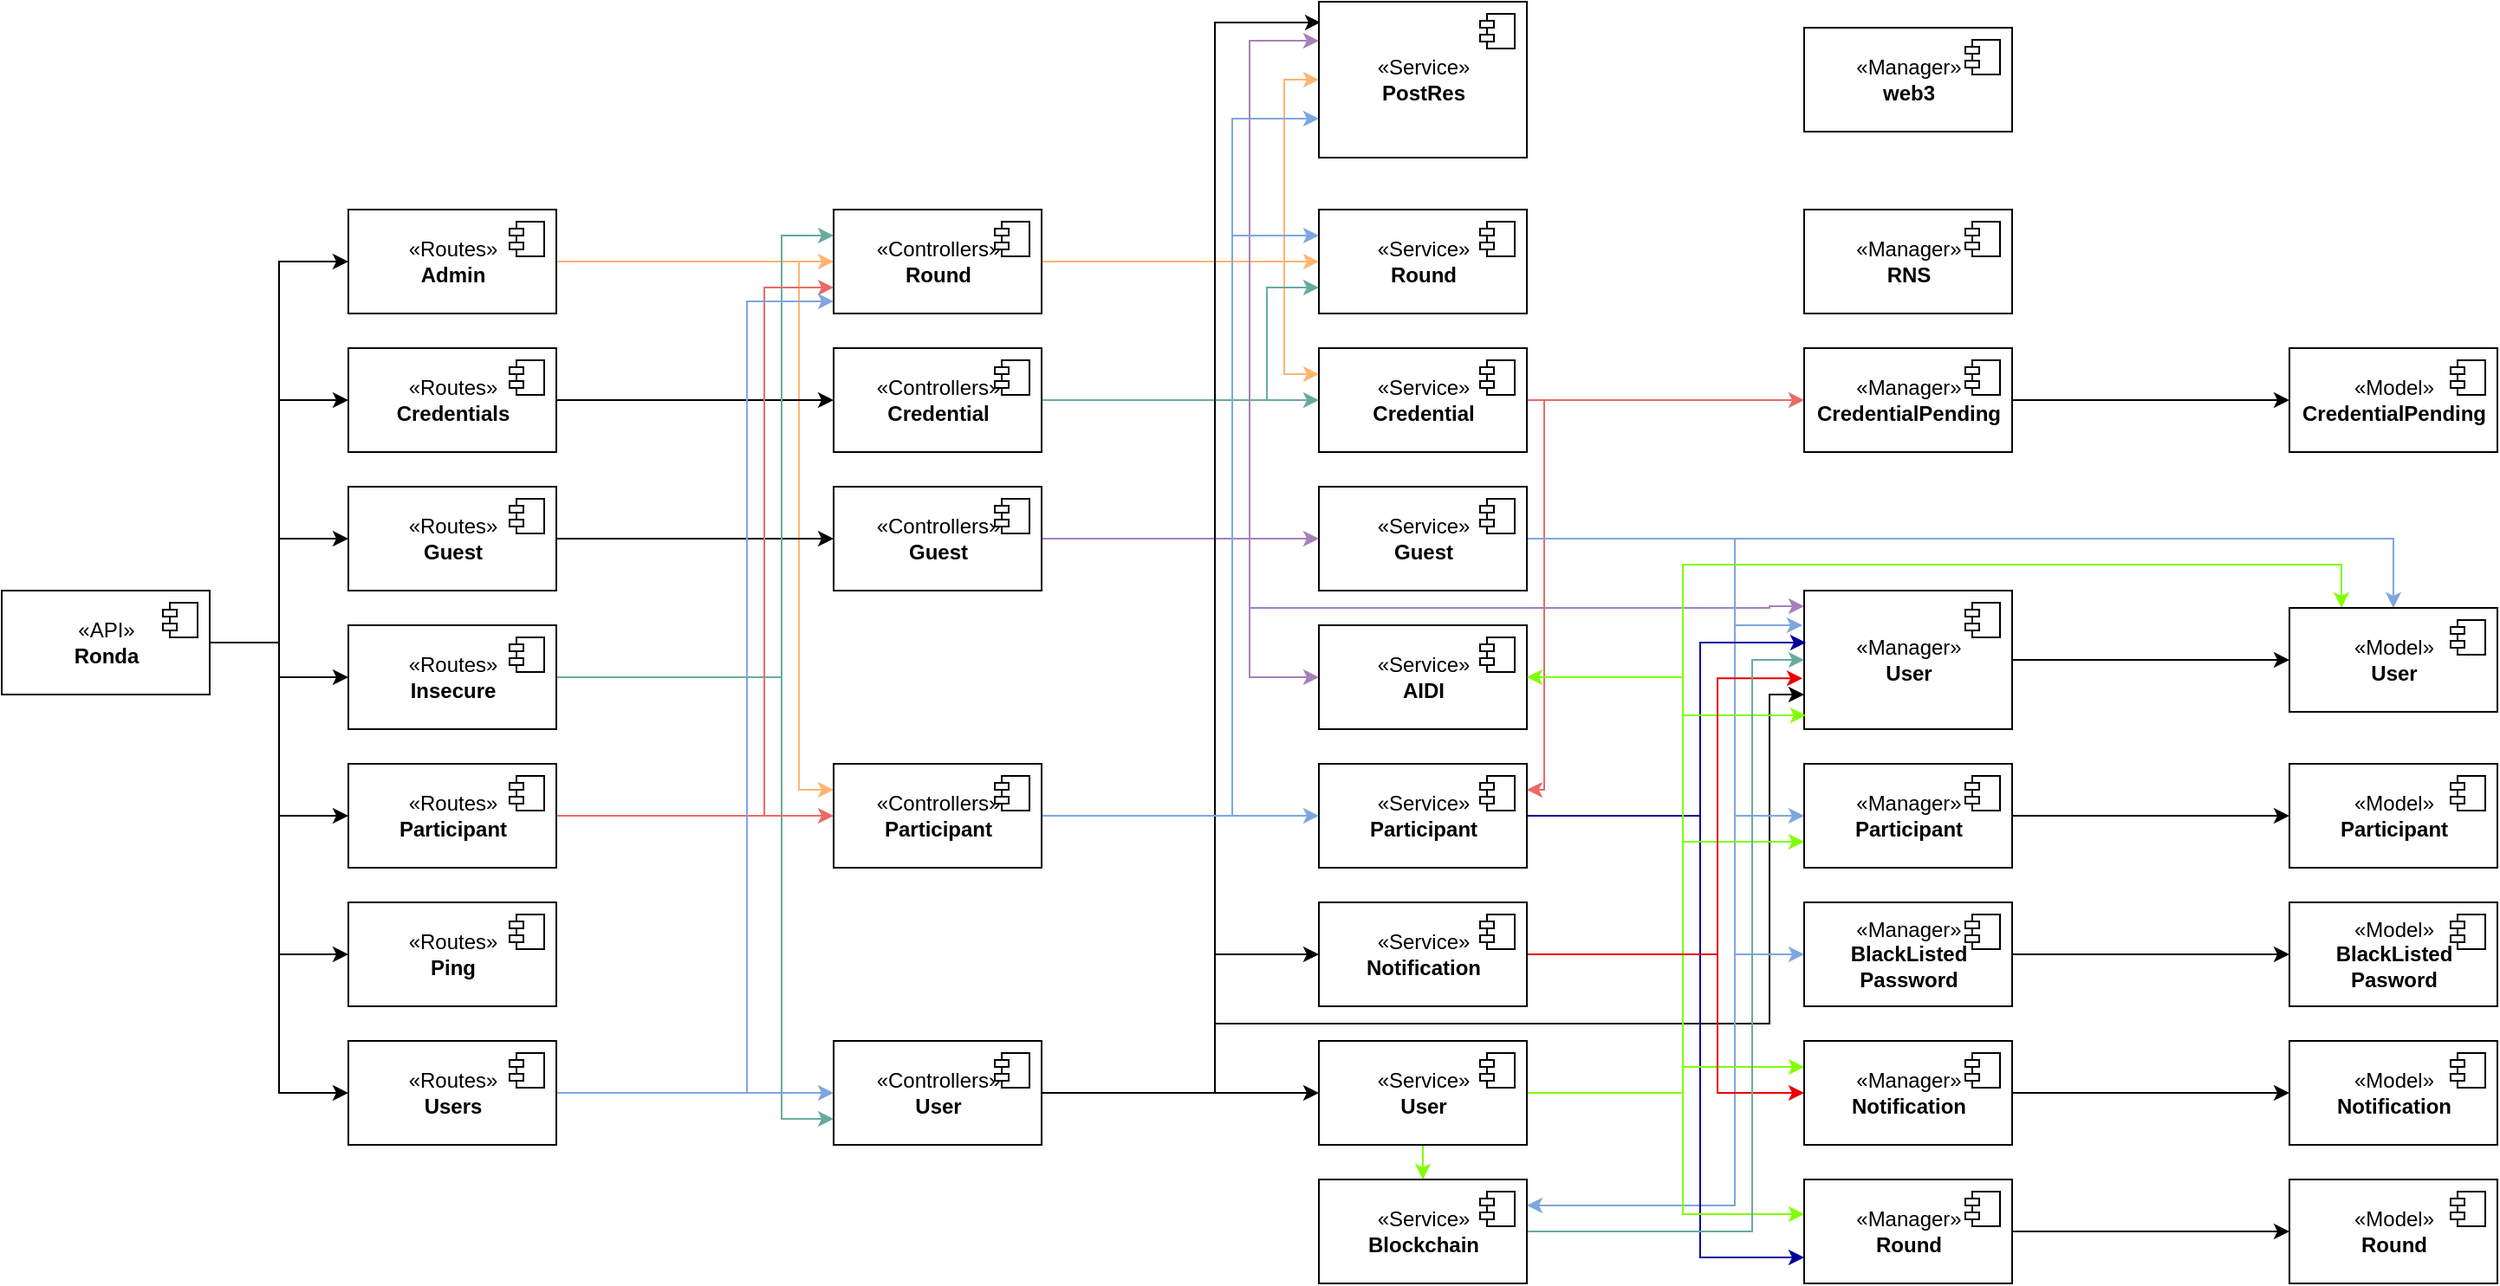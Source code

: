 <mxfile version="14.2.4" type="google"><diagram id="mfXJpfaNCgqUDQMtkSUR" name="Page-1"><mxGraphModel dx="1662" dy="1841" grid="1" gridSize="10" guides="1" tooltips="1" connect="1" arrows="1" fold="1" page="1" pageScale="1" pageWidth="850" pageHeight="1100" math="0" shadow="0"><root><mxCell id="0"/><mxCell id="1" parent="0"/><mxCell id="LLWLRsCunQVpHzj7LJXm-9" style="edgeStyle=orthogonalEdgeStyle;rounded=0;orthogonalLoop=1;jettySize=auto;html=1;entryX=0;entryY=0.5;entryDx=0;entryDy=0;" parent="1" source="LLWLRsCunQVpHzj7LJXm-1" target="LLWLRsCunQVpHzj7LJXm-3" edge="1"><mxGeometry relative="1" as="geometry"/></mxCell><mxCell id="LLWLRsCunQVpHzj7LJXm-10" style="edgeStyle=orthogonalEdgeStyle;rounded=0;orthogonalLoop=1;jettySize=auto;html=1;entryX=0;entryY=0.5;entryDx=0;entryDy=0;" parent="1" source="LLWLRsCunQVpHzj7LJXm-1" target="LLWLRsCunQVpHzj7LJXm-5" edge="1"><mxGeometry relative="1" as="geometry"/></mxCell><mxCell id="LLWLRsCunQVpHzj7LJXm-11" style="edgeStyle=orthogonalEdgeStyle;rounded=0;orthogonalLoop=1;jettySize=auto;html=1;" parent="1" source="LLWLRsCunQVpHzj7LJXm-1" target="LLWLRsCunQVpHzj7LJXm-7" edge="1"><mxGeometry relative="1" as="geometry"/></mxCell><mxCell id="LLWLRsCunQVpHzj7LJXm-14" style="edgeStyle=orthogonalEdgeStyle;rounded=0;orthogonalLoop=1;jettySize=auto;html=1;entryX=0;entryY=0.5;entryDx=0;entryDy=0;" parent="1" source="LLWLRsCunQVpHzj7LJXm-1" target="LLWLRsCunQVpHzj7LJXm-12" edge="1"><mxGeometry relative="1" as="geometry"/></mxCell><mxCell id="LLWLRsCunQVpHzj7LJXm-17" style="edgeStyle=orthogonalEdgeStyle;rounded=0;orthogonalLoop=1;jettySize=auto;html=1;entryX=0;entryY=0.5;entryDx=0;entryDy=0;" parent="1" source="LLWLRsCunQVpHzj7LJXm-1" target="LLWLRsCunQVpHzj7LJXm-15" edge="1"><mxGeometry relative="1" as="geometry"/></mxCell><mxCell id="LLWLRsCunQVpHzj7LJXm-20" style="edgeStyle=orthogonalEdgeStyle;rounded=0;orthogonalLoop=1;jettySize=auto;html=1;entryX=0;entryY=0.5;entryDx=0;entryDy=0;" parent="1" source="LLWLRsCunQVpHzj7LJXm-1" target="LLWLRsCunQVpHzj7LJXm-18" edge="1"><mxGeometry relative="1" as="geometry"/></mxCell><mxCell id="LLWLRsCunQVpHzj7LJXm-23" style="edgeStyle=orthogonalEdgeStyle;rounded=0;orthogonalLoop=1;jettySize=auto;html=1;entryX=0;entryY=0.5;entryDx=0;entryDy=0;" parent="1" source="LLWLRsCunQVpHzj7LJXm-1" target="LLWLRsCunQVpHzj7LJXm-21" edge="1"><mxGeometry relative="1" as="geometry"/></mxCell><mxCell id="LLWLRsCunQVpHzj7LJXm-1" value="«API»&lt;br&gt;&lt;b&gt;Ronda&lt;/b&gt;" style="html=1;dropTarget=0;" parent="1" vertex="1"><mxGeometry x="80" y="260" width="120" height="60" as="geometry"/></mxCell><mxCell id="LLWLRsCunQVpHzj7LJXm-2" value="" style="shape=module;jettyWidth=8;jettyHeight=4;" parent="LLWLRsCunQVpHzj7LJXm-1" vertex="1"><mxGeometry x="1" width="20" height="20" relative="1" as="geometry"><mxPoint x="-27" y="7" as="offset"/></mxGeometry></mxCell><mxCell id="LLWLRsCunQVpHzj7LJXm-26" style="edgeStyle=orthogonalEdgeStyle;rounded=0;orthogonalLoop=1;jettySize=auto;html=1;entryX=0;entryY=0.5;entryDx=0;entryDy=0;strokeColor=#FFB570;" parent="1" source="LLWLRsCunQVpHzj7LJXm-3" target="LLWLRsCunQVpHzj7LJXm-24" edge="1"><mxGeometry relative="1" as="geometry"/></mxCell><mxCell id="LLWLRsCunQVpHzj7LJXm-46" style="edgeStyle=orthogonalEdgeStyle;rounded=0;orthogonalLoop=1;jettySize=auto;html=1;entryX=0;entryY=0.25;entryDx=0;entryDy=0;strokeColor=#FFB570;" parent="1" source="LLWLRsCunQVpHzj7LJXm-3" target="LLWLRsCunQVpHzj7LJXm-40" edge="1"><mxGeometry relative="1" as="geometry"><Array as="points"><mxPoint x="540" y="70"/><mxPoint x="540" y="375"/></Array></mxGeometry></mxCell><mxCell id="LLWLRsCunQVpHzj7LJXm-3" value="«Routes»&lt;br&gt;&lt;b&gt;Admin&lt;/b&gt;" style="html=1;dropTarget=0;" parent="1" vertex="1"><mxGeometry x="280" y="40" width="120" height="60" as="geometry"/></mxCell><mxCell id="LLWLRsCunQVpHzj7LJXm-4" value="" style="shape=module;jettyWidth=8;jettyHeight=4;" parent="LLWLRsCunQVpHzj7LJXm-3" vertex="1"><mxGeometry x="1" width="20" height="20" relative="1" as="geometry"><mxPoint x="-27" y="7" as="offset"/></mxGeometry></mxCell><mxCell id="LLWLRsCunQVpHzj7LJXm-32" style="edgeStyle=orthogonalEdgeStyle;rounded=0;orthogonalLoop=1;jettySize=auto;html=1;entryX=0;entryY=0.5;entryDx=0;entryDy=0;" parent="1" source="LLWLRsCunQVpHzj7LJXm-5" target="LLWLRsCunQVpHzj7LJXm-30" edge="1"><mxGeometry relative="1" as="geometry"><Array as="points"><mxPoint x="550" y="150"/><mxPoint x="550" y="150"/></Array></mxGeometry></mxCell><mxCell id="LLWLRsCunQVpHzj7LJXm-5" value="«Routes»&lt;br&gt;&lt;b&gt;Credentials&lt;/b&gt;" style="html=1;dropTarget=0;" parent="1" vertex="1"><mxGeometry x="280" y="120" width="120" height="60" as="geometry"/></mxCell><mxCell id="LLWLRsCunQVpHzj7LJXm-6" value="" style="shape=module;jettyWidth=8;jettyHeight=4;" parent="LLWLRsCunQVpHzj7LJXm-5" vertex="1"><mxGeometry x="1" width="20" height="20" relative="1" as="geometry"><mxPoint x="-27" y="7" as="offset"/></mxGeometry></mxCell><mxCell id="LLWLRsCunQVpHzj7LJXm-35" style="edgeStyle=orthogonalEdgeStyle;rounded=0;orthogonalLoop=1;jettySize=auto;html=1;entryX=0;entryY=0.5;entryDx=0;entryDy=0;" parent="1" source="LLWLRsCunQVpHzj7LJXm-7" target="LLWLRsCunQVpHzj7LJXm-33" edge="1"><mxGeometry relative="1" as="geometry"><Array as="points"><mxPoint x="560" y="230"/></Array></mxGeometry></mxCell><mxCell id="LLWLRsCunQVpHzj7LJXm-7" value="«Routes»&lt;br&gt;&lt;b&gt;Guest&lt;/b&gt;" style="html=1;dropTarget=0;" parent="1" vertex="1"><mxGeometry x="280" y="200" width="120" height="60" as="geometry"/></mxCell><mxCell id="LLWLRsCunQVpHzj7LJXm-8" value="" style="shape=module;jettyWidth=8;jettyHeight=4;" parent="LLWLRsCunQVpHzj7LJXm-7" vertex="1"><mxGeometry x="1" width="20" height="20" relative="1" as="geometry"><mxPoint x="-27" y="7" as="offset"/></mxGeometry></mxCell><mxCell id="LLWLRsCunQVpHzj7LJXm-36" style="edgeStyle=orthogonalEdgeStyle;rounded=0;orthogonalLoop=1;jettySize=auto;html=1;entryX=0;entryY=0.25;entryDx=0;entryDy=0;strokeColor=#67AB9F;" parent="1" source="LLWLRsCunQVpHzj7LJXm-12" target="LLWLRsCunQVpHzj7LJXm-24" edge="1"><mxGeometry relative="1" as="geometry"><Array as="points"><mxPoint x="530" y="310"/><mxPoint x="530" y="55"/></Array></mxGeometry></mxCell><mxCell id="LLWLRsCunQVpHzj7LJXm-39" style="edgeStyle=orthogonalEdgeStyle;rounded=0;orthogonalLoop=1;jettySize=auto;html=1;entryX=0;entryY=0.75;entryDx=0;entryDy=0;strokeColor=#67AB9F;" parent="1" source="LLWLRsCunQVpHzj7LJXm-12" target="LLWLRsCunQVpHzj7LJXm-37" edge="1"><mxGeometry relative="1" as="geometry"><Array as="points"><mxPoint x="530" y="310"/><mxPoint x="530" y="565"/></Array></mxGeometry></mxCell><mxCell id="LLWLRsCunQVpHzj7LJXm-12" value="«Routes»&lt;br&gt;&lt;b&gt;Insecure&lt;/b&gt;" style="html=1;dropTarget=0;" parent="1" vertex="1"><mxGeometry x="280" y="280" width="120" height="60" as="geometry"/></mxCell><mxCell id="LLWLRsCunQVpHzj7LJXm-13" value="" style="shape=module;jettyWidth=8;jettyHeight=4;" parent="LLWLRsCunQVpHzj7LJXm-12" vertex="1"><mxGeometry x="1" width="20" height="20" relative="1" as="geometry"><mxPoint x="-27" y="7" as="offset"/></mxGeometry></mxCell><mxCell id="LLWLRsCunQVpHzj7LJXm-42" style="edgeStyle=orthogonalEdgeStyle;rounded=0;orthogonalLoop=1;jettySize=auto;html=1;entryX=0;entryY=0.5;entryDx=0;entryDy=0;strokeColor=#EA6B66;" parent="1" source="LLWLRsCunQVpHzj7LJXm-15" target="LLWLRsCunQVpHzj7LJXm-40" edge="1"><mxGeometry relative="1" as="geometry"/></mxCell><mxCell id="LLWLRsCunQVpHzj7LJXm-43" style="edgeStyle=orthogonalEdgeStyle;rounded=0;orthogonalLoop=1;jettySize=auto;html=1;entryX=0;entryY=0.75;entryDx=0;entryDy=0;strokeColor=#EA6B66;" parent="1" source="LLWLRsCunQVpHzj7LJXm-15" target="LLWLRsCunQVpHzj7LJXm-24" edge="1"><mxGeometry relative="1" as="geometry"><Array as="points"><mxPoint x="520" y="390"/><mxPoint x="520" y="85"/></Array></mxGeometry></mxCell><mxCell id="LLWLRsCunQVpHzj7LJXm-15" value="«Routes»&lt;br&gt;&lt;b&gt;Participant&lt;/b&gt;" style="html=1;dropTarget=0;" parent="1" vertex="1"><mxGeometry x="280" y="360" width="120" height="60" as="geometry"/></mxCell><mxCell id="LLWLRsCunQVpHzj7LJXm-16" value="" style="shape=module;jettyWidth=8;jettyHeight=4;" parent="LLWLRsCunQVpHzj7LJXm-15" vertex="1"><mxGeometry x="1" width="20" height="20" relative="1" as="geometry"><mxPoint x="-27" y="7" as="offset"/></mxGeometry></mxCell><mxCell id="LLWLRsCunQVpHzj7LJXm-18" value="«Routes»&lt;br&gt;&lt;b&gt;Ping&lt;/b&gt;" style="html=1;dropTarget=0;" parent="1" vertex="1"><mxGeometry x="280" y="440" width="120" height="60" as="geometry"/></mxCell><mxCell id="LLWLRsCunQVpHzj7LJXm-19" value="" style="shape=module;jettyWidth=8;jettyHeight=4;" parent="LLWLRsCunQVpHzj7LJXm-18" vertex="1"><mxGeometry x="1" width="20" height="20" relative="1" as="geometry"><mxPoint x="-27" y="7" as="offset"/></mxGeometry></mxCell><mxCell id="LLWLRsCunQVpHzj7LJXm-44" style="edgeStyle=orthogonalEdgeStyle;rounded=0;orthogonalLoop=1;jettySize=auto;html=1;entryX=0;entryY=0.5;entryDx=0;entryDy=0;strokeColor=#7EA6E0;" parent="1" source="LLWLRsCunQVpHzj7LJXm-21" target="LLWLRsCunQVpHzj7LJXm-37" edge="1"><mxGeometry relative="1" as="geometry"/></mxCell><mxCell id="LLWLRsCunQVpHzj7LJXm-45" style="edgeStyle=orthogonalEdgeStyle;rounded=0;orthogonalLoop=1;jettySize=auto;html=1;strokeColor=#7EA6E0;entryX=0;entryY=0.883;entryDx=0;entryDy=0;entryPerimeter=0;" parent="1" source="LLWLRsCunQVpHzj7LJXm-21" target="LLWLRsCunQVpHzj7LJXm-24" edge="1"><mxGeometry relative="1" as="geometry"><mxPoint x="550" y="110" as="targetPoint"/><Array as="points"><mxPoint x="510" y="550"/><mxPoint x="510" y="93"/></Array></mxGeometry></mxCell><mxCell id="LLWLRsCunQVpHzj7LJXm-21" value="«Routes»&lt;br&gt;&lt;b&gt;Users&lt;/b&gt;" style="html=1;dropTarget=0;" parent="1" vertex="1"><mxGeometry x="280" y="520" width="120" height="60" as="geometry"/></mxCell><mxCell id="LLWLRsCunQVpHzj7LJXm-22" value="" style="shape=module;jettyWidth=8;jettyHeight=4;" parent="LLWLRsCunQVpHzj7LJXm-21" vertex="1"><mxGeometry x="1" width="20" height="20" relative="1" as="geometry"><mxPoint x="-27" y="7" as="offset"/></mxGeometry></mxCell><mxCell id="LLWLRsCunQVpHzj7LJXm-49" style="edgeStyle=orthogonalEdgeStyle;rounded=0;orthogonalLoop=1;jettySize=auto;html=1;entryX=0;entryY=0.5;entryDx=0;entryDy=0;strokeColor=#FFB570;" parent="1" source="LLWLRsCunQVpHzj7LJXm-24" target="LLWLRsCunQVpHzj7LJXm-47" edge="1"><mxGeometry relative="1" as="geometry"/></mxCell><mxCell id="LLWLRsCunQVpHzj7LJXm-52" style="edgeStyle=orthogonalEdgeStyle;rounded=0;orthogonalLoop=1;jettySize=auto;html=1;entryX=0;entryY=0.5;entryDx=0;entryDy=0;strokeColor=#FFB570;" parent="1" source="LLWLRsCunQVpHzj7LJXm-24" target="LLWLRsCunQVpHzj7LJXm-50" edge="1"><mxGeometry relative="1" as="geometry"><Array as="points"><mxPoint x="820" y="70"/><mxPoint x="820" y="-35"/></Array></mxGeometry></mxCell><mxCell id="LLWLRsCunQVpHzj7LJXm-55" style="edgeStyle=orthogonalEdgeStyle;rounded=0;orthogonalLoop=1;jettySize=auto;html=1;entryX=0;entryY=0.25;entryDx=0;entryDy=0;strokeColor=#FFB570;" parent="1" source="LLWLRsCunQVpHzj7LJXm-24" target="LLWLRsCunQVpHzj7LJXm-53" edge="1"><mxGeometry relative="1" as="geometry"><Array as="points"><mxPoint x="820" y="70"/><mxPoint x="820" y="135"/></Array></mxGeometry></mxCell><mxCell id="LLWLRsCunQVpHzj7LJXm-24" value="«Controllers»&lt;br&gt;&lt;b&gt;Round&lt;/b&gt;" style="html=1;dropTarget=0;" parent="1" vertex="1"><mxGeometry x="560" y="40" width="120" height="60" as="geometry"/></mxCell><mxCell id="LLWLRsCunQVpHzj7LJXm-25" value="" style="shape=module;jettyWidth=8;jettyHeight=4;" parent="LLWLRsCunQVpHzj7LJXm-24" vertex="1"><mxGeometry x="1" width="20" height="20" relative="1" as="geometry"><mxPoint x="-27" y="7" as="offset"/></mxGeometry></mxCell><mxCell id="LLWLRsCunQVpHzj7LJXm-57" style="edgeStyle=orthogonalEdgeStyle;rounded=0;orthogonalLoop=1;jettySize=auto;html=1;strokeColor=#67AB9F;" parent="1" source="LLWLRsCunQVpHzj7LJXm-30" target="LLWLRsCunQVpHzj7LJXm-53" edge="1"><mxGeometry relative="1" as="geometry"/></mxCell><mxCell id="LLWLRsCunQVpHzj7LJXm-58" style="edgeStyle=orthogonalEdgeStyle;rounded=0;orthogonalLoop=1;jettySize=auto;html=1;entryX=0;entryY=0.75;entryDx=0;entryDy=0;strokeColor=#67AB9F;" parent="1" source="LLWLRsCunQVpHzj7LJXm-30" target="LLWLRsCunQVpHzj7LJXm-47" edge="1"><mxGeometry relative="1" as="geometry"><Array as="points"><mxPoint x="810" y="150"/><mxPoint x="810" y="85"/></Array></mxGeometry></mxCell><mxCell id="LLWLRsCunQVpHzj7LJXm-30" value="«Controllers»&lt;br&gt;&lt;b&gt;Credential&lt;/b&gt;" style="html=1;dropTarget=0;" parent="1" vertex="1"><mxGeometry x="560" y="120" width="120" height="60" as="geometry"/></mxCell><mxCell id="LLWLRsCunQVpHzj7LJXm-31" value="" style="shape=module;jettyWidth=8;jettyHeight=4;" parent="LLWLRsCunQVpHzj7LJXm-30" vertex="1"><mxGeometry x="1" width="20" height="20" relative="1" as="geometry"><mxPoint x="-27" y="7" as="offset"/></mxGeometry></mxCell><mxCell id="LLWLRsCunQVpHzj7LJXm-61" style="edgeStyle=orthogonalEdgeStyle;rounded=0;orthogonalLoop=1;jettySize=auto;html=1;strokeColor=#A680B8;" parent="1" source="LLWLRsCunQVpHzj7LJXm-33" target="LLWLRsCunQVpHzj7LJXm-59" edge="1"><mxGeometry relative="1" as="geometry"/></mxCell><mxCell id="LLWLRsCunQVpHzj7LJXm-62" style="edgeStyle=orthogonalEdgeStyle;rounded=0;orthogonalLoop=1;jettySize=auto;html=1;entryX=0;entryY=0.25;entryDx=0;entryDy=0;strokeColor=#A680B8;" parent="1" source="LLWLRsCunQVpHzj7LJXm-33" target="LLWLRsCunQVpHzj7LJXm-50" edge="1"><mxGeometry relative="1" as="geometry"><Array as="points"><mxPoint x="800" y="230"/><mxPoint x="800" y="-57"/></Array></mxGeometry></mxCell><mxCell id="LLWLRsCunQVpHzj7LJXm-65" style="edgeStyle=orthogonalEdgeStyle;rounded=0;orthogonalLoop=1;jettySize=auto;html=1;entryX=0;entryY=0.5;entryDx=0;entryDy=0;strokeColor=#A680B8;" parent="1" source="LLWLRsCunQVpHzj7LJXm-33" target="LLWLRsCunQVpHzj7LJXm-63" edge="1"><mxGeometry relative="1" as="geometry"><Array as="points"><mxPoint x="800" y="230"/><mxPoint x="800" y="310"/></Array></mxGeometry></mxCell><mxCell id="LLWLRsCunQVpHzj7LJXm-68" style="edgeStyle=orthogonalEdgeStyle;rounded=0;orthogonalLoop=1;jettySize=auto;html=1;strokeColor=#A680B8;entryX=0;entryY=0.113;entryDx=0;entryDy=0;entryPerimeter=0;" parent="1" source="LLWLRsCunQVpHzj7LJXm-33" target="LLWLRsCunQVpHzj7LJXm-66" edge="1"><mxGeometry relative="1" as="geometry"><mxPoint x="1100" y="270" as="targetPoint"/><Array as="points"><mxPoint x="800" y="230"/><mxPoint x="800" y="270"/><mxPoint x="1100" y="270"/><mxPoint x="1100" y="269"/></Array></mxGeometry></mxCell><mxCell id="LLWLRsCunQVpHzj7LJXm-33" value="«Controllers»&lt;br&gt;&lt;b&gt;Guest&lt;/b&gt;" style="html=1;dropTarget=0;" parent="1" vertex="1"><mxGeometry x="560" y="200" width="120" height="60" as="geometry"/></mxCell><mxCell id="LLWLRsCunQVpHzj7LJXm-34" value="" style="shape=module;jettyWidth=8;jettyHeight=4;" parent="LLWLRsCunQVpHzj7LJXm-33" vertex="1"><mxGeometry x="1" width="20" height="20" relative="1" as="geometry"><mxPoint x="-27" y="7" as="offset"/></mxGeometry></mxCell><mxCell id="LLWLRsCunQVpHzj7LJXm-76" style="edgeStyle=orthogonalEdgeStyle;rounded=0;orthogonalLoop=1;jettySize=auto;html=1;strokeColor=#000000;" parent="1" source="LLWLRsCunQVpHzj7LJXm-37" target="LLWLRsCunQVpHzj7LJXm-74" edge="1"><mxGeometry relative="1" as="geometry"/></mxCell><mxCell id="LLWLRsCunQVpHzj7LJXm-79" style="edgeStyle=orthogonalEdgeStyle;rounded=0;orthogonalLoop=1;jettySize=auto;html=1;entryX=0;entryY=0.5;entryDx=0;entryDy=0;strokeColor=#000000;" parent="1" source="LLWLRsCunQVpHzj7LJXm-37" target="LLWLRsCunQVpHzj7LJXm-77" edge="1"><mxGeometry relative="1" as="geometry"><Array as="points"><mxPoint x="780" y="550"/><mxPoint x="780" y="470"/></Array></mxGeometry></mxCell><mxCell id="LLWLRsCunQVpHzj7LJXm-80" style="edgeStyle=orthogonalEdgeStyle;rounded=0;orthogonalLoop=1;jettySize=auto;html=1;entryX=0.008;entryY=0.133;entryDx=0;entryDy=0;entryPerimeter=0;strokeColor=#000000;" parent="1" source="LLWLRsCunQVpHzj7LJXm-37" target="LLWLRsCunQVpHzj7LJXm-50" edge="1"><mxGeometry relative="1" as="geometry"><Array as="points"><mxPoint x="780" y="550"/><mxPoint x="780" y="-68"/></Array></mxGeometry></mxCell><mxCell id="LLWLRsCunQVpHzj7LJXm-81" style="edgeStyle=orthogonalEdgeStyle;rounded=0;orthogonalLoop=1;jettySize=auto;html=1;entryX=0;entryY=0.75;entryDx=0;entryDy=0;strokeColor=#000000;" parent="1" source="LLWLRsCunQVpHzj7LJXm-37" target="LLWLRsCunQVpHzj7LJXm-66" edge="1"><mxGeometry relative="1" as="geometry"><Array as="points"><mxPoint x="780" y="550"/><mxPoint x="780" y="510"/><mxPoint x="1100" y="510"/><mxPoint x="1100" y="320"/></Array></mxGeometry></mxCell><mxCell id="LLWLRsCunQVpHzj7LJXm-37" value="«Controllers»&lt;br&gt;&lt;b&gt;User&lt;/b&gt;" style="html=1;dropTarget=0;" parent="1" vertex="1"><mxGeometry x="560" y="520" width="120" height="60" as="geometry"/></mxCell><mxCell id="LLWLRsCunQVpHzj7LJXm-38" value="" style="shape=module;jettyWidth=8;jettyHeight=4;" parent="LLWLRsCunQVpHzj7LJXm-37" vertex="1"><mxGeometry x="1" width="20" height="20" relative="1" as="geometry"><mxPoint x="-27" y="7" as="offset"/></mxGeometry></mxCell><mxCell id="LLWLRsCunQVpHzj7LJXm-69" style="edgeStyle=orthogonalEdgeStyle;rounded=0;orthogonalLoop=1;jettySize=auto;html=1;entryX=0;entryY=0.75;entryDx=0;entryDy=0;strokeColor=#7EA6E0;" parent="1" source="LLWLRsCunQVpHzj7LJXm-40" target="LLWLRsCunQVpHzj7LJXm-50" edge="1"><mxGeometry relative="1" as="geometry"><Array as="points"><mxPoint x="790" y="390"/><mxPoint x="790" y="-12"/></Array></mxGeometry></mxCell><mxCell id="LLWLRsCunQVpHzj7LJXm-72" style="edgeStyle=orthogonalEdgeStyle;rounded=0;orthogonalLoop=1;jettySize=auto;html=1;strokeColor=#7EA6E0;" parent="1" source="LLWLRsCunQVpHzj7LJXm-40" target="LLWLRsCunQVpHzj7LJXm-70" edge="1"><mxGeometry relative="1" as="geometry"/></mxCell><mxCell id="LLWLRsCunQVpHzj7LJXm-73" style="edgeStyle=orthogonalEdgeStyle;rounded=0;orthogonalLoop=1;jettySize=auto;html=1;entryX=0;entryY=0.25;entryDx=0;entryDy=0;strokeColor=#7EA6E0;" parent="1" source="LLWLRsCunQVpHzj7LJXm-40" target="LLWLRsCunQVpHzj7LJXm-47" edge="1"><mxGeometry relative="1" as="geometry"><Array as="points"><mxPoint x="790" y="390"/><mxPoint x="790" y="55"/></Array></mxGeometry></mxCell><mxCell id="LLWLRsCunQVpHzj7LJXm-40" value="«Controllers»&lt;br&gt;&lt;b&gt;Participant&lt;/b&gt;" style="html=1;dropTarget=0;" parent="1" vertex="1"><mxGeometry x="560" y="360" width="120" height="60" as="geometry"/></mxCell><mxCell id="LLWLRsCunQVpHzj7LJXm-41" value="" style="shape=module;jettyWidth=8;jettyHeight=4;" parent="LLWLRsCunQVpHzj7LJXm-40" vertex="1"><mxGeometry x="1" width="20" height="20" relative="1" as="geometry"><mxPoint x="-27" y="7" as="offset"/></mxGeometry></mxCell><mxCell id="LLWLRsCunQVpHzj7LJXm-47" value="«Service»&lt;br&gt;&lt;b&gt;Round&lt;/b&gt;" style="html=1;dropTarget=0;" parent="1" vertex="1"><mxGeometry x="840" y="40" width="120" height="60" as="geometry"/></mxCell><mxCell id="LLWLRsCunQVpHzj7LJXm-48" value="" style="shape=module;jettyWidth=8;jettyHeight=4;" parent="LLWLRsCunQVpHzj7LJXm-47" vertex="1"><mxGeometry x="1" width="20" height="20" relative="1" as="geometry"><mxPoint x="-27" y="7" as="offset"/></mxGeometry></mxCell><mxCell id="LLWLRsCunQVpHzj7LJXm-50" value="«Service»&lt;br&gt;&lt;b&gt;PostRes&lt;/b&gt;" style="html=1;dropTarget=0;" parent="1" vertex="1"><mxGeometry x="840" y="-80" width="120" height="90" as="geometry"/></mxCell><mxCell id="LLWLRsCunQVpHzj7LJXm-51" value="" style="shape=module;jettyWidth=8;jettyHeight=4;" parent="LLWLRsCunQVpHzj7LJXm-50" vertex="1"><mxGeometry x="1" width="20" height="20" relative="1" as="geometry"><mxPoint x="-27" y="7" as="offset"/></mxGeometry></mxCell><mxCell id="LLWLRsCunQVpHzj7LJXm-91" style="edgeStyle=orthogonalEdgeStyle;rounded=0;orthogonalLoop=1;jettySize=auto;html=1;entryX=1;entryY=0.25;entryDx=0;entryDy=0;strokeColor=#EA6B66;" parent="1" source="LLWLRsCunQVpHzj7LJXm-53" target="LLWLRsCunQVpHzj7LJXm-70" edge="1"><mxGeometry relative="1" as="geometry"><Array as="points"><mxPoint x="970" y="150"/><mxPoint x="970" y="375"/></Array></mxGeometry></mxCell><mxCell id="LLWLRsCunQVpHzj7LJXm-97" style="edgeStyle=orthogonalEdgeStyle;rounded=0;orthogonalLoop=1;jettySize=auto;html=1;entryX=0;entryY=0.5;entryDx=0;entryDy=0;strokeColor=#EA6B66;" parent="1" source="LLWLRsCunQVpHzj7LJXm-53" target="LLWLRsCunQVpHzj7LJXm-86" edge="1"><mxGeometry relative="1" as="geometry"/></mxCell><mxCell id="LLWLRsCunQVpHzj7LJXm-53" value="«Service»&lt;br&gt;&lt;b&gt;Credential&lt;/b&gt;" style="html=1;dropTarget=0;" parent="1" vertex="1"><mxGeometry x="840" y="120" width="120" height="60" as="geometry"/></mxCell><mxCell id="LLWLRsCunQVpHzj7LJXm-54" value="" style="shape=module;jettyWidth=8;jettyHeight=4;" parent="LLWLRsCunQVpHzj7LJXm-53" vertex="1"><mxGeometry x="1" width="20" height="20" relative="1" as="geometry"><mxPoint x="-27" y="7" as="offset"/></mxGeometry></mxCell><mxCell id="LLWLRsCunQVpHzj7LJXm-92" style="edgeStyle=orthogonalEdgeStyle;rounded=0;orthogonalLoop=1;jettySize=auto;html=1;entryX=1;entryY=0.25;entryDx=0;entryDy=0;strokeColor=#7EA6E0;" parent="1" source="LLWLRsCunQVpHzj7LJXm-59" target="LLWLRsCunQVpHzj7LJXm-82" edge="1"><mxGeometry relative="1" as="geometry"><Array as="points"><mxPoint x="1080" y="230"/><mxPoint x="1080" y="615"/></Array></mxGeometry></mxCell><mxCell id="LLWLRsCunQVpHzj7LJXm-98" style="edgeStyle=orthogonalEdgeStyle;rounded=0;orthogonalLoop=1;jettySize=auto;html=1;strokeColor=#7EA6E0;" parent="1" source="LLWLRsCunQVpHzj7LJXm-59" target="LLWLRsCunQVpHzj7LJXm-93" edge="1"><mxGeometry relative="1" as="geometry"><Array as="points"><mxPoint x="1460" y="230"/></Array></mxGeometry></mxCell><mxCell id="LLWLRsCunQVpHzj7LJXm-99" style="edgeStyle=orthogonalEdgeStyle;rounded=0;orthogonalLoop=1;jettySize=auto;html=1;strokeColor=#7EA6E0;" parent="1" source="LLWLRsCunQVpHzj7LJXm-59" edge="1"><mxGeometry relative="1" as="geometry"><mxPoint x="1119" y="280" as="targetPoint"/><Array as="points"><mxPoint x="1080" y="230"/><mxPoint x="1080" y="280"/><mxPoint x="1119" y="280"/></Array></mxGeometry></mxCell><mxCell id="LLWLRsCunQVpHzj7LJXm-102" style="edgeStyle=orthogonalEdgeStyle;rounded=0;orthogonalLoop=1;jettySize=auto;html=1;entryX=0;entryY=0.5;entryDx=0;entryDy=0;strokeColor=#7EA6E0;" parent="1" source="LLWLRsCunQVpHzj7LJXm-59" target="LLWLRsCunQVpHzj7LJXm-100" edge="1"><mxGeometry relative="1" as="geometry"><Array as="points"><mxPoint x="1080" y="230"/><mxPoint x="1080" y="390"/></Array></mxGeometry></mxCell><mxCell id="LLWLRsCunQVpHzj7LJXm-105" style="edgeStyle=orthogonalEdgeStyle;rounded=0;orthogonalLoop=1;jettySize=auto;html=1;entryX=0;entryY=0.5;entryDx=0;entryDy=0;strokeColor=#7EA6E0;" parent="1" source="LLWLRsCunQVpHzj7LJXm-59" target="LLWLRsCunQVpHzj7LJXm-103" edge="1"><mxGeometry relative="1" as="geometry"><Array as="points"><mxPoint x="1080" y="230"/><mxPoint x="1080" y="470"/></Array></mxGeometry></mxCell><mxCell id="LLWLRsCunQVpHzj7LJXm-59" value="«Service»&lt;br&gt;&lt;b&gt;Guest&lt;/b&gt;" style="html=1;dropTarget=0;" parent="1" vertex="1"><mxGeometry x="840" y="200" width="120" height="60" as="geometry"/></mxCell><mxCell id="LLWLRsCunQVpHzj7LJXm-60" value="" style="shape=module;jettyWidth=8;jettyHeight=4;" parent="LLWLRsCunQVpHzj7LJXm-59" vertex="1"><mxGeometry x="1" width="20" height="20" relative="1" as="geometry"><mxPoint x="-27" y="7" as="offset"/></mxGeometry></mxCell><mxCell id="LLWLRsCunQVpHzj7LJXm-63" value="«Service»&lt;br&gt;&lt;b&gt;AIDI&lt;/b&gt;" style="html=1;dropTarget=0;" parent="1" vertex="1"><mxGeometry x="840" y="280" width="120" height="60" as="geometry"/></mxCell><mxCell id="LLWLRsCunQVpHzj7LJXm-64" value="" style="shape=module;jettyWidth=8;jettyHeight=4;" parent="LLWLRsCunQVpHzj7LJXm-63" vertex="1"><mxGeometry x="1" width="20" height="20" relative="1" as="geometry"><mxPoint x="-27" y="7" as="offset"/></mxGeometry></mxCell><mxCell id="xefEirm4p_1-tOtZmCcD-22" style="edgeStyle=orthogonalEdgeStyle;rounded=0;orthogonalLoop=1;jettySize=auto;html=1;entryX=0;entryY=0.5;entryDx=0;entryDy=0;strokeColor=#000000;" edge="1" parent="1" source="LLWLRsCunQVpHzj7LJXm-66" target="LLWLRsCunQVpHzj7LJXm-93"><mxGeometry relative="1" as="geometry"/></mxCell><mxCell id="LLWLRsCunQVpHzj7LJXm-66" value="«Manager»&lt;br&gt;&lt;b&gt;User&lt;/b&gt;" style="html=1;dropTarget=0;" parent="1" vertex="1"><mxGeometry x="1120" y="260" width="120" height="80" as="geometry"/></mxCell><mxCell id="LLWLRsCunQVpHzj7LJXm-67" value="" style="shape=module;jettyWidth=8;jettyHeight=4;" parent="LLWLRsCunQVpHzj7LJXm-66" vertex="1"><mxGeometry x="1" width="20" height="20" relative="1" as="geometry"><mxPoint x="-27" y="7" as="offset"/></mxGeometry></mxCell><mxCell id="LLWLRsCunQVpHzj7LJXm-111" style="edgeStyle=orthogonalEdgeStyle;rounded=0;orthogonalLoop=1;jettySize=auto;html=1;entryX=0.008;entryY=0.375;entryDx=0;entryDy=0;entryPerimeter=0;strokeColor=#000099;" parent="1" source="LLWLRsCunQVpHzj7LJXm-70" target="LLWLRsCunQVpHzj7LJXm-66" edge="1"><mxGeometry relative="1" as="geometry"><Array as="points"><mxPoint x="1060" y="390"/><mxPoint x="1060" y="290"/></Array></mxGeometry></mxCell><mxCell id="LLWLRsCunQVpHzj7LJXm-114" style="edgeStyle=orthogonalEdgeStyle;rounded=0;orthogonalLoop=1;jettySize=auto;html=1;entryX=0;entryY=0.75;entryDx=0;entryDy=0;strokeColor=#000099;" parent="1" source="LLWLRsCunQVpHzj7LJXm-70" target="LLWLRsCunQVpHzj7LJXm-112" edge="1"><mxGeometry relative="1" as="geometry"><Array as="points"><mxPoint x="1060" y="390"/><mxPoint x="1060" y="645"/></Array></mxGeometry></mxCell><mxCell id="LLWLRsCunQVpHzj7LJXm-70" value="«Service»&lt;br&gt;&lt;b&gt;Participant&lt;/b&gt;" style="html=1;dropTarget=0;" parent="1" vertex="1"><mxGeometry x="840" y="360" width="120" height="60" as="geometry"/></mxCell><mxCell id="LLWLRsCunQVpHzj7LJXm-71" value="" style="shape=module;jettyWidth=8;jettyHeight=4;" parent="LLWLRsCunQVpHzj7LJXm-70" vertex="1"><mxGeometry x="1" width="20" height="20" relative="1" as="geometry"><mxPoint x="-27" y="7" as="offset"/></mxGeometry></mxCell><mxCell id="xefEirm4p_1-tOtZmCcD-1" style="edgeStyle=orthogonalEdgeStyle;rounded=0;orthogonalLoop=1;jettySize=auto;html=1;entryX=1;entryY=0.5;entryDx=0;entryDy=0;exitX=1;exitY=0.5;exitDx=0;exitDy=0;strokeColor=#80FF00;" edge="1" parent="1" source="LLWLRsCunQVpHzj7LJXm-74" target="LLWLRsCunQVpHzj7LJXm-63"><mxGeometry relative="1" as="geometry"><Array as="points"><mxPoint x="1050" y="550"/><mxPoint x="1050" y="310"/></Array></mxGeometry></mxCell><mxCell id="xefEirm4p_1-tOtZmCcD-2" style="edgeStyle=orthogonalEdgeStyle;rounded=0;orthogonalLoop=1;jettySize=auto;html=1;entryX=0.008;entryY=0.9;entryDx=0;entryDy=0;entryPerimeter=0;strokeColor=#80FF00;" edge="1" parent="1" source="LLWLRsCunQVpHzj7LJXm-74" target="LLWLRsCunQVpHzj7LJXm-66"><mxGeometry relative="1" as="geometry"><Array as="points"><mxPoint x="1050" y="550"/><mxPoint x="1050" y="332"/></Array></mxGeometry></mxCell><mxCell id="xefEirm4p_1-tOtZmCcD-4" style="edgeStyle=orthogonalEdgeStyle;rounded=0;orthogonalLoop=1;jettySize=auto;html=1;entryX=0;entryY=0.25;entryDx=0;entryDy=0;strokeColor=#80FF00;" edge="1" parent="1" source="LLWLRsCunQVpHzj7LJXm-74" target="LLWLRsCunQVpHzj7LJXm-106"><mxGeometry relative="1" as="geometry"><Array as="points"><mxPoint x="1050" y="550"/><mxPoint x="1050" y="535"/></Array></mxGeometry></mxCell><mxCell id="xefEirm4p_1-tOtZmCcD-5" style="edgeStyle=orthogonalEdgeStyle;rounded=0;orthogonalLoop=1;jettySize=auto;html=1;strokeColor=#80FF00;" edge="1" parent="1" source="LLWLRsCunQVpHzj7LJXm-74"><mxGeometry relative="1" as="geometry"><mxPoint x="1120" y="620" as="targetPoint"/><Array as="points"><mxPoint x="1050" y="550"/><mxPoint x="1050" y="620"/><mxPoint x="1120" y="620"/></Array></mxGeometry></mxCell><mxCell id="xefEirm4p_1-tOtZmCcD-6" style="edgeStyle=orthogonalEdgeStyle;rounded=0;orthogonalLoop=1;jettySize=auto;html=1;entryX=0;entryY=0.75;entryDx=0;entryDy=0;strokeColor=#80FF00;" edge="1" parent="1" source="LLWLRsCunQVpHzj7LJXm-74" target="LLWLRsCunQVpHzj7LJXm-100"><mxGeometry relative="1" as="geometry"><Array as="points"><mxPoint x="1050" y="550"/><mxPoint x="1050" y="405"/></Array></mxGeometry></mxCell><mxCell id="xefEirm4p_1-tOtZmCcD-7" style="edgeStyle=orthogonalEdgeStyle;rounded=0;orthogonalLoop=1;jettySize=auto;html=1;entryX=0.5;entryY=0;entryDx=0;entryDy=0;strokeColor=#80FF00;" edge="1" parent="1" source="LLWLRsCunQVpHzj7LJXm-74" target="LLWLRsCunQVpHzj7LJXm-82"><mxGeometry relative="1" as="geometry"/></mxCell><mxCell id="xefEirm4p_1-tOtZmCcD-8" style="edgeStyle=orthogonalEdgeStyle;rounded=0;orthogonalLoop=1;jettySize=auto;html=1;entryX=0.25;entryY=0;entryDx=0;entryDy=0;strokeColor=#80FF00;" edge="1" parent="1" source="LLWLRsCunQVpHzj7LJXm-74" target="LLWLRsCunQVpHzj7LJXm-93"><mxGeometry relative="1" as="geometry"><Array as="points"><mxPoint x="1050" y="550"/><mxPoint x="1050" y="245"/><mxPoint x="1430" y="245"/></Array></mxGeometry></mxCell><mxCell id="LLWLRsCunQVpHzj7LJXm-74" value="«Service»&lt;br&gt;&lt;b&gt;User&lt;/b&gt;" style="html=1;dropTarget=0;" parent="1" vertex="1"><mxGeometry x="840" y="520" width="120" height="60" as="geometry"/></mxCell><mxCell id="LLWLRsCunQVpHzj7LJXm-75" value="" style="shape=module;jettyWidth=8;jettyHeight=4;" parent="LLWLRsCunQVpHzj7LJXm-74" vertex="1"><mxGeometry x="1" width="20" height="20" relative="1" as="geometry"><mxPoint x="-27" y="7" as="offset"/></mxGeometry></mxCell><mxCell id="LLWLRsCunQVpHzj7LJXm-109" style="edgeStyle=orthogonalEdgeStyle;rounded=0;orthogonalLoop=1;jettySize=auto;html=1;entryX=0;entryY=0.5;entryDx=0;entryDy=0;strokeColor=#EA0000;" parent="1" source="LLWLRsCunQVpHzj7LJXm-77" target="LLWLRsCunQVpHzj7LJXm-106" edge="1"><mxGeometry relative="1" as="geometry"><Array as="points"><mxPoint x="1070" y="470"/><mxPoint x="1070" y="550"/></Array></mxGeometry></mxCell><mxCell id="LLWLRsCunQVpHzj7LJXm-110" style="edgeStyle=orthogonalEdgeStyle;rounded=0;orthogonalLoop=1;jettySize=auto;html=1;entryX=-0.008;entryY=0.633;entryDx=0;entryDy=0;entryPerimeter=0;strokeColor=#EA0000;" parent="1" source="LLWLRsCunQVpHzj7LJXm-77" target="LLWLRsCunQVpHzj7LJXm-66" edge="1"><mxGeometry relative="1" as="geometry"><Array as="points"><mxPoint x="1070" y="470"/><mxPoint x="1070" y="311"/></Array></mxGeometry></mxCell><mxCell id="LLWLRsCunQVpHzj7LJXm-77" value="«Service»&lt;br&gt;&lt;b&gt;Notification&lt;/b&gt;" style="html=1;dropTarget=0;" parent="1" vertex="1"><mxGeometry x="840" y="440" width="120" height="60" as="geometry"/></mxCell><mxCell id="LLWLRsCunQVpHzj7LJXm-78" value="" style="shape=module;jettyWidth=8;jettyHeight=4;" parent="LLWLRsCunQVpHzj7LJXm-77" vertex="1"><mxGeometry x="1" width="20" height="20" relative="1" as="geometry"><mxPoint x="-27" y="7" as="offset"/></mxGeometry></mxCell><mxCell id="LLWLRsCunQVpHzj7LJXm-84" style="edgeStyle=orthogonalEdgeStyle;rounded=0;orthogonalLoop=1;jettySize=auto;html=1;entryX=0;entryY=0.5;entryDx=0;entryDy=0;strokeColor=#67AB9F;" parent="1" source="LLWLRsCunQVpHzj7LJXm-82" target="LLWLRsCunQVpHzj7LJXm-66" edge="1"><mxGeometry relative="1" as="geometry"><Array as="points"><mxPoint x="1090" y="630"/><mxPoint x="1090" y="300"/></Array></mxGeometry></mxCell><mxCell id="LLWLRsCunQVpHzj7LJXm-82" value="«Service»&lt;br&gt;&lt;b&gt;Blockchain&lt;/b&gt;" style="html=1;dropTarget=0;" parent="1" vertex="1"><mxGeometry x="840" y="600" width="120" height="60" as="geometry"/></mxCell><mxCell id="LLWLRsCunQVpHzj7LJXm-83" value="" style="shape=module;jettyWidth=8;jettyHeight=4;" parent="LLWLRsCunQVpHzj7LJXm-82" vertex="1"><mxGeometry x="1" width="20" height="20" relative="1" as="geometry"><mxPoint x="-27" y="7" as="offset"/></mxGeometry></mxCell><mxCell id="xefEirm4p_1-tOtZmCcD-14" style="edgeStyle=orthogonalEdgeStyle;rounded=0;orthogonalLoop=1;jettySize=auto;html=1;entryX=0;entryY=0.5;entryDx=0;entryDy=0;strokeColor=#000000;" edge="1" parent="1" source="LLWLRsCunQVpHzj7LJXm-86" target="xefEirm4p_1-tOtZmCcD-12"><mxGeometry relative="1" as="geometry"/></mxCell><mxCell id="LLWLRsCunQVpHzj7LJXm-86" value="«Manager»&lt;br&gt;&lt;b&gt;CredentialPending&lt;/b&gt;" style="html=1;dropTarget=0;" parent="1" vertex="1"><mxGeometry x="1120" y="120" width="120" height="60" as="geometry"/></mxCell><mxCell id="LLWLRsCunQVpHzj7LJXm-87" value="" style="shape=module;jettyWidth=8;jettyHeight=4;" parent="LLWLRsCunQVpHzj7LJXm-86" vertex="1"><mxGeometry x="1" width="20" height="20" relative="1" as="geometry"><mxPoint x="-27" y="7" as="offset"/></mxGeometry></mxCell><mxCell id="LLWLRsCunQVpHzj7LJXm-93" value="«Model»&lt;br&gt;&lt;b&gt;User&lt;/b&gt;" style="html=1;dropTarget=0;" parent="1" vertex="1"><mxGeometry x="1400" y="270" width="120" height="60" as="geometry"/></mxCell><mxCell id="LLWLRsCunQVpHzj7LJXm-94" value="" style="shape=module;jettyWidth=8;jettyHeight=4;" parent="LLWLRsCunQVpHzj7LJXm-93" vertex="1"><mxGeometry x="1" width="20" height="20" relative="1" as="geometry"><mxPoint x="-27" y="7" as="offset"/></mxGeometry></mxCell><mxCell id="LLWLRsCunQVpHzj7LJXm-120" style="edgeStyle=orthogonalEdgeStyle;rounded=0;orthogonalLoop=1;jettySize=auto;html=1;strokeColor=#000000;" parent="1" source="LLWLRsCunQVpHzj7LJXm-100" target="LLWLRsCunQVpHzj7LJXm-118" edge="1"><mxGeometry relative="1" as="geometry"/></mxCell><mxCell id="LLWLRsCunQVpHzj7LJXm-100" value="«Manager»&lt;br&gt;&lt;b&gt;Participant&lt;/b&gt;" style="html=1;dropTarget=0;" parent="1" vertex="1"><mxGeometry x="1120" y="360" width="120" height="60" as="geometry"/></mxCell><mxCell id="LLWLRsCunQVpHzj7LJXm-101" value="" style="shape=module;jettyWidth=8;jettyHeight=4;" parent="LLWLRsCunQVpHzj7LJXm-100" vertex="1"><mxGeometry x="1" width="20" height="20" relative="1" as="geometry"><mxPoint x="-27" y="7" as="offset"/></mxGeometry></mxCell><mxCell id="xefEirm4p_1-tOtZmCcD-11" style="edgeStyle=orthogonalEdgeStyle;rounded=0;orthogonalLoop=1;jettySize=auto;html=1;entryX=0;entryY=0.5;entryDx=0;entryDy=0;strokeColor=#000000;" edge="1" parent="1" source="LLWLRsCunQVpHzj7LJXm-103" target="xefEirm4p_1-tOtZmCcD-9"><mxGeometry relative="1" as="geometry"/></mxCell><mxCell id="LLWLRsCunQVpHzj7LJXm-103" value="«Manager»&lt;br&gt;&lt;b&gt;BlackListed&lt;br&gt;Password&lt;/b&gt;" style="html=1;dropTarget=0;" parent="1" vertex="1"><mxGeometry x="1120" y="440" width="120" height="60" as="geometry"/></mxCell><mxCell id="LLWLRsCunQVpHzj7LJXm-104" value="" style="shape=module;jettyWidth=8;jettyHeight=4;" parent="LLWLRsCunQVpHzj7LJXm-103" vertex="1"><mxGeometry x="1" width="20" height="20" relative="1" as="geometry"><mxPoint x="-27" y="7" as="offset"/></mxGeometry></mxCell><mxCell id="xefEirm4p_1-tOtZmCcD-19" style="edgeStyle=orthogonalEdgeStyle;rounded=0;orthogonalLoop=1;jettySize=auto;html=1;entryX=0;entryY=0.5;entryDx=0;entryDy=0;strokeColor=#000000;" edge="1" parent="1" source="LLWLRsCunQVpHzj7LJXm-106" target="xefEirm4p_1-tOtZmCcD-17"><mxGeometry relative="1" as="geometry"/></mxCell><mxCell id="LLWLRsCunQVpHzj7LJXm-106" value="«Manager»&lt;br&gt;&lt;b&gt;Notification&lt;/b&gt;" style="html=1;dropTarget=0;" parent="1" vertex="1"><mxGeometry x="1120" y="520" width="120" height="60" as="geometry"/></mxCell><mxCell id="LLWLRsCunQVpHzj7LJXm-107" value="" style="shape=module;jettyWidth=8;jettyHeight=4;" parent="LLWLRsCunQVpHzj7LJXm-106" vertex="1"><mxGeometry x="1" width="20" height="20" relative="1" as="geometry"><mxPoint x="-27" y="7" as="offset"/></mxGeometry></mxCell><mxCell id="LLWLRsCunQVpHzj7LJXm-117" style="edgeStyle=orthogonalEdgeStyle;rounded=0;orthogonalLoop=1;jettySize=auto;html=1;entryX=0;entryY=0.5;entryDx=0;entryDy=0;strokeColor=#000000;" parent="1" source="LLWLRsCunQVpHzj7LJXm-112" target="LLWLRsCunQVpHzj7LJXm-115" edge="1"><mxGeometry relative="1" as="geometry"/></mxCell><mxCell id="LLWLRsCunQVpHzj7LJXm-112" value="«Manager»&lt;br&gt;&lt;b&gt;Round&lt;/b&gt;" style="html=1;dropTarget=0;" parent="1" vertex="1"><mxGeometry x="1120" y="600" width="120" height="60" as="geometry"/></mxCell><mxCell id="LLWLRsCunQVpHzj7LJXm-113" value="" style="shape=module;jettyWidth=8;jettyHeight=4;" parent="LLWLRsCunQVpHzj7LJXm-112" vertex="1"><mxGeometry x="1" width="20" height="20" relative="1" as="geometry"><mxPoint x="-27" y="7" as="offset"/></mxGeometry></mxCell><mxCell id="LLWLRsCunQVpHzj7LJXm-115" value="«Model»&lt;br&gt;&lt;b&gt;Round&lt;/b&gt;" style="html=1;dropTarget=0;" parent="1" vertex="1"><mxGeometry x="1400" y="600" width="120" height="60" as="geometry"/></mxCell><mxCell id="LLWLRsCunQVpHzj7LJXm-116" value="" style="shape=module;jettyWidth=8;jettyHeight=4;" parent="LLWLRsCunQVpHzj7LJXm-115" vertex="1"><mxGeometry x="1" width="20" height="20" relative="1" as="geometry"><mxPoint x="-27" y="7" as="offset"/></mxGeometry></mxCell><mxCell id="LLWLRsCunQVpHzj7LJXm-118" value="«Model»&lt;br&gt;&lt;b&gt;Participant&lt;/b&gt;" style="html=1;dropTarget=0;" parent="1" vertex="1"><mxGeometry x="1400" y="360" width="120" height="60" as="geometry"/></mxCell><mxCell id="LLWLRsCunQVpHzj7LJXm-119" value="" style="shape=module;jettyWidth=8;jettyHeight=4;" parent="LLWLRsCunQVpHzj7LJXm-118" vertex="1"><mxGeometry x="1" width="20" height="20" relative="1" as="geometry"><mxPoint x="-27" y="7" as="offset"/></mxGeometry></mxCell><mxCell id="xefEirm4p_1-tOtZmCcD-9" value="«Model»&lt;br&gt;&lt;b&gt;BlackListed &lt;br&gt;Pasword&lt;br&gt;&lt;/b&gt;" style="html=1;dropTarget=0;" vertex="1" parent="1"><mxGeometry x="1400" y="440" width="120" height="60" as="geometry"/></mxCell><mxCell id="xefEirm4p_1-tOtZmCcD-10" value="" style="shape=module;jettyWidth=8;jettyHeight=4;" vertex="1" parent="xefEirm4p_1-tOtZmCcD-9"><mxGeometry x="1" width="20" height="20" relative="1" as="geometry"><mxPoint x="-27" y="7" as="offset"/></mxGeometry></mxCell><mxCell id="xefEirm4p_1-tOtZmCcD-12" value="«Model»&lt;br&gt;&lt;b&gt;CredentialPending&lt;/b&gt;" style="html=1;dropTarget=0;" vertex="1" parent="1"><mxGeometry x="1400" y="120" width="120" height="60" as="geometry"/></mxCell><mxCell id="xefEirm4p_1-tOtZmCcD-13" value="" style="shape=module;jettyWidth=8;jettyHeight=4;" vertex="1" parent="xefEirm4p_1-tOtZmCcD-12"><mxGeometry x="1" width="20" height="20" relative="1" as="geometry"><mxPoint x="-27" y="7" as="offset"/></mxGeometry></mxCell><mxCell id="xefEirm4p_1-tOtZmCcD-17" value="«Model»&lt;br&gt;&lt;b&gt;Notification&lt;/b&gt;" style="html=1;dropTarget=0;" vertex="1" parent="1"><mxGeometry x="1400" y="520" width="120" height="60" as="geometry"/></mxCell><mxCell id="xefEirm4p_1-tOtZmCcD-18" value="" style="shape=module;jettyWidth=8;jettyHeight=4;" vertex="1" parent="xefEirm4p_1-tOtZmCcD-17"><mxGeometry x="1" width="20" height="20" relative="1" as="geometry"><mxPoint x="-27" y="7" as="offset"/></mxGeometry></mxCell><mxCell id="xefEirm4p_1-tOtZmCcD-20" value="«Manager»&lt;br&gt;&lt;b&gt;RNS&lt;/b&gt;" style="html=1;dropTarget=0;" vertex="1" parent="1"><mxGeometry x="1120" y="40" width="120" height="60" as="geometry"/></mxCell><mxCell id="xefEirm4p_1-tOtZmCcD-21" value="" style="shape=module;jettyWidth=8;jettyHeight=4;" vertex="1" parent="xefEirm4p_1-tOtZmCcD-20"><mxGeometry x="1" width="20" height="20" relative="1" as="geometry"><mxPoint x="-27" y="7" as="offset"/></mxGeometry></mxCell><mxCell id="xefEirm4p_1-tOtZmCcD-23" value="«Manager»&lt;br&gt;&lt;b&gt;web3&lt;/b&gt;" style="html=1;dropTarget=0;" vertex="1" parent="1"><mxGeometry x="1120" y="-65" width="120" height="60" as="geometry"/></mxCell><mxCell id="xefEirm4p_1-tOtZmCcD-24" value="" style="shape=module;jettyWidth=8;jettyHeight=4;" vertex="1" parent="xefEirm4p_1-tOtZmCcD-23"><mxGeometry x="1" width="20" height="20" relative="1" as="geometry"><mxPoint x="-27" y="7" as="offset"/></mxGeometry></mxCell></root></mxGraphModel></diagram></mxfile>